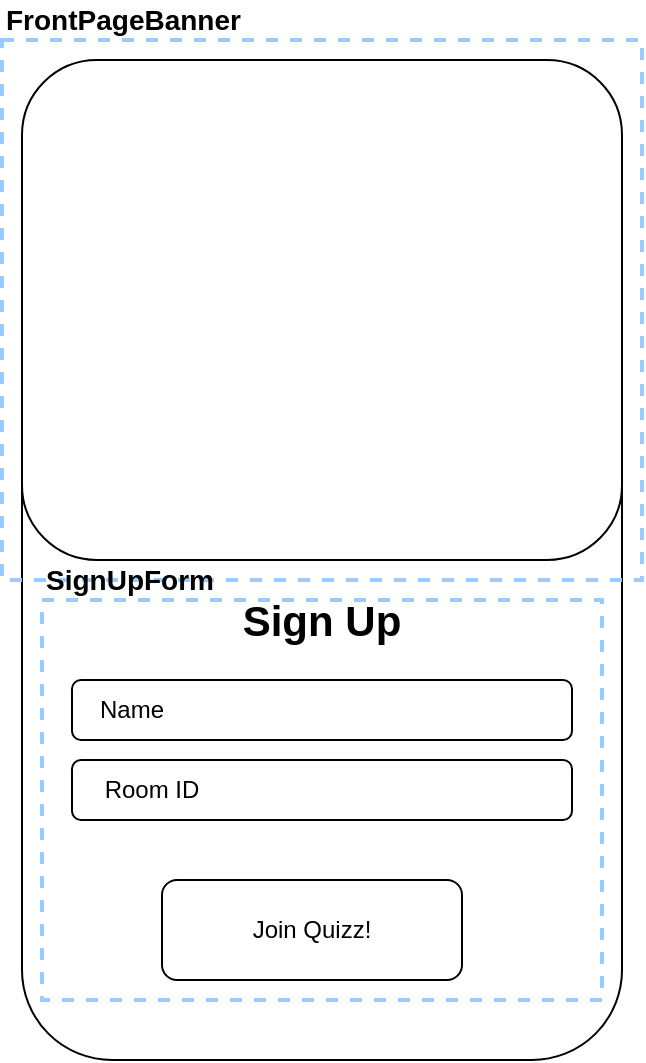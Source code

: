 <mxfile version="13.7.9" type="device" pages="6"><diagram id="DWxs-tbRRaYBz-RWFpRI" name="Sign Up"><mxGraphModel dx="1038" dy="607" grid="1" gridSize="10" guides="1" tooltips="1" connect="1" arrows="1" fold="1" page="1" pageScale="1" pageWidth="850" pageHeight="1100" math="0" shadow="0"><root><mxCell id="0"/><mxCell id="1" parent="0"/><mxCell id="kxOlFoadRcjea3JeMCey-1" value="" style="rounded=1;whiteSpace=wrap;html=1;" parent="1" vertex="1"><mxGeometry x="290" y="80" width="300" height="500" as="geometry"/></mxCell><mxCell id="kxOlFoadRcjea3JeMCey-5" value="" style="rounded=1;whiteSpace=wrap;html=1;align=center;" parent="1" vertex="1"><mxGeometry x="315" y="390" width="250" height="30" as="geometry"/></mxCell><mxCell id="kxOlFoadRcjea3JeMCey-2" value="Name" style="text;html=1;strokeColor=none;fillColor=none;align=center;verticalAlign=middle;whiteSpace=wrap;rounded=0;" parent="1" vertex="1"><mxGeometry x="320" y="395" width="50" height="20" as="geometry"/></mxCell><mxCell id="kxOlFoadRcjea3JeMCey-4" style="edgeStyle=orthogonalEdgeStyle;rounded=0;orthogonalLoop=1;jettySize=auto;html=1;exitX=0.5;exitY=1;exitDx=0;exitDy=0;" parent="1" source="kxOlFoadRcjea3JeMCey-2" target="kxOlFoadRcjea3JeMCey-2" edge="1"><mxGeometry relative="1" as="geometry"/></mxCell><mxCell id="kxOlFoadRcjea3JeMCey-6" value="" style="rounded=1;whiteSpace=wrap;html=1;align=center;" parent="1" vertex="1"><mxGeometry x="315" y="430" width="250" height="30" as="geometry"/></mxCell><mxCell id="kxOlFoadRcjea3JeMCey-3" value="Room ID" style="text;html=1;strokeColor=none;fillColor=none;align=center;verticalAlign=middle;whiteSpace=wrap;rounded=0;" parent="1" vertex="1"><mxGeometry x="315" y="435" width="80" height="20" as="geometry"/></mxCell><mxCell id="kxOlFoadRcjea3JeMCey-7" value="" style="rounded=1;whiteSpace=wrap;html=1;align=center;" parent="1" vertex="1"><mxGeometry x="360" y="490" width="150" height="50" as="geometry"/></mxCell><mxCell id="kxOlFoadRcjea3JeMCey-8" value="Join Quizz!" style="text;html=1;strokeColor=none;fillColor=none;align=center;verticalAlign=middle;whiteSpace=wrap;rounded=0;" parent="1" vertex="1"><mxGeometry x="395" y="500" width="80" height="30" as="geometry"/></mxCell><mxCell id="kxOlFoadRcjea3JeMCey-9" value="" style="rounded=1;whiteSpace=wrap;html=1;align=center;" parent="1" vertex="1"><mxGeometry x="290" y="80" width="300" height="250" as="geometry"/></mxCell><mxCell id="kxOlFoadRcjea3JeMCey-10" value="&lt;font style=&quot;font-size: 21px&quot;&gt;&lt;b&gt;Sign Up&lt;/b&gt;&lt;/font&gt;" style="text;html=1;strokeColor=none;fillColor=none;align=center;verticalAlign=middle;whiteSpace=wrap;rounded=0;" parent="1" vertex="1"><mxGeometry x="395" y="340" width="90" height="40" as="geometry"/></mxCell><mxCell id="hAoKnXXK2Ncc-kwG_4lr-1" value="&lt;br&gt;" style="rounded=0;whiteSpace=wrap;html=1;dashed=1;fillColor=none;strokeWidth=2;strokeColor=#99ccFF;align=left;verticalAlign=top;fontSize=14;fontStyle=1" vertex="1" parent="1"><mxGeometry x="300" y="350" width="280" height="200" as="geometry"/></mxCell><mxCell id="FtVHtXlHP-AQsnc-KEXa-1" value="" style="rounded=0;whiteSpace=wrap;html=1;dashed=1;fillColor=none;strokeWidth=2;strokeColor=#99ccFF;align=left;verticalAlign=top;" vertex="1" parent="1"><mxGeometry x="280" y="70" width="320" height="270" as="geometry"/></mxCell><mxCell id="FtVHtXlHP-AQsnc-KEXa-2" value="FrontPageBanner" style="text;html=1;strokeColor=none;fillColor=none;align=left;verticalAlign=middle;whiteSpace=wrap;rounded=0;dashed=1;fontSize=14;fontStyle=1" vertex="1" parent="1"><mxGeometry x="280" y="50" width="190" height="20" as="geometry"/></mxCell><mxCell id="FtVHtXlHP-AQsnc-KEXa-3" value="SignUpForm" style="text;html=1;strokeColor=none;fillColor=none;align=left;verticalAlign=middle;whiteSpace=wrap;rounded=0;dashed=1;fontSize=14;fontStyle=1" vertex="1" parent="1"><mxGeometry x="300" y="330" width="190" height="20" as="geometry"/></mxCell></root></mxGraphModel></diagram><diagram id="31zt-yPbX3ccmVlTaF7Q" name="Waiting"><mxGraphModel dx="1038" dy="607" grid="1" gridSize="10" guides="1" tooltips="1" connect="1" arrows="1" fold="1" page="1" pageScale="1" pageWidth="850" pageHeight="1100" math="0" shadow="0"><root><mxCell id="AJuKTpqamPFoBAmO5ua0-0"/><mxCell id="AJuKTpqamPFoBAmO5ua0-1" parent="AJuKTpqamPFoBAmO5ua0-0"/><mxCell id="Er1HAemuvcZR3gRMZl_a-0" value="" style="rounded=1;whiteSpace=wrap;html=1;" parent="AJuKTpqamPFoBAmO5ua0-1" vertex="1"><mxGeometry x="260" y="90" width="300" height="500" as="geometry"/></mxCell><mxCell id="Er1HAemuvcZR3gRMZl_a-1" style="edgeStyle=orthogonalEdgeStyle;rounded=0;orthogonalLoop=1;jettySize=auto;html=1;exitX=0.5;exitY=1;exitDx=0;exitDy=0;" parent="AJuKTpqamPFoBAmO5ua0-1" edge="1"><mxGeometry relative="1" as="geometry"><mxPoint x="315" y="425" as="sourcePoint"/><mxPoint x="315" y="425" as="targetPoint"/></mxGeometry></mxCell><mxCell id="Er1HAemuvcZR3gRMZl_a-2" value="" style="rounded=1;whiteSpace=wrap;html=1;align=center;" parent="AJuKTpqamPFoBAmO5ua0-1" vertex="1"><mxGeometry x="260" y="90" width="300" height="250" as="geometry"/></mxCell><mxCell id="Er1HAemuvcZR3gRMZl_a-3" value="&lt;font style=&quot;font-size: 21px&quot;&gt;&lt;b&gt;Waiting for quizzmaster...&lt;/b&gt;&lt;/font&gt;" style="text;html=1;strokeColor=none;fillColor=none;align=center;verticalAlign=middle;whiteSpace=wrap;rounded=0;" parent="AJuKTpqamPFoBAmO5ua0-1" vertex="1"><mxGeometry x="332.5" y="400" width="155" height="40" as="geometry"/></mxCell><mxCell id="Er1HAemuvcZR3gRMZl_a-4" value="" style="pointerEvents=1;shadow=0;dashed=0;html=1;strokeColor=none;fillColor=#505050;labelPosition=center;verticalLabelPosition=bottom;verticalAlign=top;outlineConnect=0;align=center;shape=mxgraph.office.concepts.clock;rounded=1;" parent="AJuKTpqamPFoBAmO5ua0-1" vertex="1"><mxGeometry x="368.5" y="460" width="83" height="80" as="geometry"/></mxCell><mxCell id="zTnI4zql7e9UCE_fiFXM-0" value="" style="rounded=0;whiteSpace=wrap;html=1;dashed=1;fillColor=none;strokeWidth=2;strokeColor=#99ccFF;align=left;verticalAlign=top;" vertex="1" parent="AJuKTpqamPFoBAmO5ua0-1"><mxGeometry x="250" y="80" width="320" height="270" as="geometry"/></mxCell><mxCell id="zTnI4zql7e9UCE_fiFXM-1" value="" style="rounded=0;whiteSpace=wrap;html=1;dashed=1;fillColor=none;strokeWidth=2;strokeColor=#99ccFF;align=left;verticalAlign=top;" vertex="1" parent="AJuKTpqamPFoBAmO5ua0-1"><mxGeometry x="330" y="390" width="160" height="160" as="geometry"/></mxCell><mxCell id="zTnI4zql7e9UCE_fiFXM-2" value="FrontPageBanner" style="text;html=1;strokeColor=none;fillColor=none;align=left;verticalAlign=middle;whiteSpace=wrap;rounded=0;dashed=1;fontSize=14;fontStyle=1" vertex="1" parent="AJuKTpqamPFoBAmO5ua0-1"><mxGeometry x="250" y="60" width="190" height="20" as="geometry"/></mxCell><mxCell id="zTnI4zql7e9UCE_fiFXM-3" value="WaitingClock" style="text;html=1;strokeColor=none;fillColor=none;align=left;verticalAlign=middle;whiteSpace=wrap;rounded=0;dashed=1;fontSize=14;fontStyle=1" vertex="1" parent="AJuKTpqamPFoBAmO5ua0-1"><mxGeometry x="330" y="370" width="190" height="20" as="geometry"/></mxCell><mxCell id="zTnI4zql7e9UCE_fiFXM-4" style="edgeStyle=orthogonalEdgeStyle;rounded=0;orthogonalLoop=1;jettySize=auto;html=1;exitX=0.5;exitY=1;exitDx=0;exitDy=0;fontSize=14;" edge="1" parent="AJuKTpqamPFoBAmO5ua0-1" source="Er1HAemuvcZR3gRMZl_a-3" target="Er1HAemuvcZR3gRMZl_a-3"><mxGeometry relative="1" as="geometry"/></mxCell></root></mxGraphModel></diagram><diagram id="KAcMLl152iG_gB-ZdjuH" name="Question"><mxGraphModel dx="1038" dy="607" grid="1" gridSize="10" guides="1" tooltips="1" connect="1" arrows="1" fold="1" page="1" pageScale="1" pageWidth="850" pageHeight="1100" math="0" shadow="0"><root><mxCell id="2DShCNeDE2zlejE5iflp-0"/><mxCell id="2DShCNeDE2zlejE5iflp-1" parent="2DShCNeDE2zlejE5iflp-0"/><mxCell id="2DShCNeDE2zlejE5iflp-2" value="" style="rounded=1;whiteSpace=wrap;html=1;" parent="2DShCNeDE2zlejE5iflp-1" vertex="1"><mxGeometry x="280" y="70" width="300" height="500" as="geometry"/></mxCell><mxCell id="2DShCNeDE2zlejE5iflp-3" style="edgeStyle=orthogonalEdgeStyle;rounded=0;orthogonalLoop=1;jettySize=auto;html=1;exitX=0.5;exitY=1;exitDx=0;exitDy=0;" parent="2DShCNeDE2zlejE5iflp-1" edge="1"><mxGeometry relative="1" as="geometry"><mxPoint x="330" y="415" as="sourcePoint"/><mxPoint x="330" y="415" as="targetPoint"/></mxGeometry></mxCell><mxCell id="2DShCNeDE2zlejE5iflp-5" value="&lt;font size=&quot;1&quot;&gt;&lt;b style=&quot;font-size: 17px&quot;&gt;Question 1:&lt;/b&gt;&lt;/font&gt;" style="text;html=1;strokeColor=none;fillColor=none;align=center;verticalAlign=middle;whiteSpace=wrap;rounded=0;" parent="2DShCNeDE2zlejE5iflp-1" vertex="1"><mxGeometry x="260" y="150" width="155" height="20" as="geometry"/></mxCell><mxCell id="vtyU7WNcpcVTXvQE7oWh-1" value="Score: 10" style="text;html=1;strokeColor=none;fillColor=none;align=center;verticalAlign=middle;whiteSpace=wrap;rounded=0;" parent="2DShCNeDE2zlejE5iflp-1" vertex="1"><mxGeometry x="490" y="100" width="70" height="20" as="geometry"/></mxCell><mxCell id="A3LfzYYqOqbqcgU3NayN-0" value="" style="html=1;shadow=0;dashed=0;shape=mxgraph.bootstrap.rrect;rSize=5;fillColor=#E9ECEF;strokeColor=none;rounded=1;align=center;" parent="2DShCNeDE2zlejE5iflp-1" vertex="1"><mxGeometry x="290" y="170" width="270" height="10" as="geometry"/></mxCell><mxCell id="A3LfzYYqOqbqcgU3NayN-1" value="" style="html=1;shadow=0;dashed=0;shape=mxgraph.bootstrap.leftButton;rSize=5;fillColor=#33A64C;strokeColor=none;resizeHeight=1;" parent="A3LfzYYqOqbqcgU3NayN-0" vertex="1"><mxGeometry width="250" height="10" relative="1" as="geometry"/></mxCell><mxCell id="A3LfzYYqOqbqcgU3NayN-2" style="edgeStyle=orthogonalEdgeStyle;rounded=0;orthogonalLoop=1;jettySize=auto;html=1;exitX=0.5;exitY=1;exitDx=0;exitDy=0;" parent="2DShCNeDE2zlejE5iflp-1" source="2DShCNeDE2zlejE5iflp-5" target="2DShCNeDE2zlejE5iflp-5" edge="1"><mxGeometry relative="1" as="geometry"/></mxCell><mxCell id="A3LfzYYqOqbqcgU3NayN-3" value="&lt;font style=&quot;font-size: 16px&quot;&gt;Hoeveel tenen heeft Donald Trump op zondagmorgen?&lt;/font&gt;" style="text;html=1;strokeColor=none;fillColor=none;align=center;verticalAlign=middle;whiteSpace=wrap;rounded=0;" parent="2DShCNeDE2zlejE5iflp-1" vertex="1"><mxGeometry x="320" y="300" width="220" height="40" as="geometry"/></mxCell><mxCell id="A3LfzYYqOqbqcgU3NayN-7" value="" style="rounded=1;whiteSpace=wrap;html=1;align=center;fillColor=#f5f5f5;strokeColor=#666666;fontColor=#333333;" parent="2DShCNeDE2zlejE5iflp-1" vertex="1"><mxGeometry x="320" y="350" width="220" height="30" as="geometry"/></mxCell><mxCell id="A3LfzYYqOqbqcgU3NayN-8" value="" style="ellipse;whiteSpace=wrap;html=1;rounded=1;align=center;" parent="2DShCNeDE2zlejE5iflp-1" vertex="1"><mxGeometry x="510" y="500" width="50" height="50" as="geometry"/></mxCell><mxCell id="A3LfzYYqOqbqcgU3NayN-12" value="" style="triangle;whiteSpace=wrap;html=1;rounded=1;align=center;rotation=-90;" parent="2DShCNeDE2zlejE5iflp-1" vertex="1"><mxGeometry x="522.5" y="506" width="25" height="30" as="geometry"/></mxCell><mxCell id="kSEPT7oR1KNm89Q9Kaps-0" value="" style="rounded=0;whiteSpace=wrap;html=1;dashed=1;fillColor=none;strokeWidth=2;strokeColor=#99ccFF;align=left;verticalAlign=top;" vertex="1" parent="2DShCNeDE2zlejE5iflp-1"><mxGeometry x="290" y="150" width="280" height="40" as="geometry"/></mxCell><mxCell id="kSEPT7oR1KNm89Q9Kaps-1" value="QuestionProgressBar" style="text;html=1;strokeColor=none;fillColor=none;align=left;verticalAlign=middle;whiteSpace=wrap;rounded=0;dashed=1;fontSize=14;fontStyle=1" vertex="1" parent="2DShCNeDE2zlejE5iflp-1"><mxGeometry x="290" y="130" width="190" height="20" as="geometry"/></mxCell><mxCell id="kSEPT7oR1KNm89Q9Kaps-2" value="" style="rounded=0;whiteSpace=wrap;html=1;dashed=1;fillColor=none;strokeWidth=2;strokeColor=#99ccFF;align=left;verticalAlign=top;" vertex="1" parent="2DShCNeDE2zlejE5iflp-1"><mxGeometry x="310" y="290" width="240" height="100" as="geometry"/></mxCell><mxCell id="kSEPT7oR1KNm89Q9Kaps-3" value="QuestionSubmitForm" style="text;html=1;strokeColor=none;fillColor=none;align=left;verticalAlign=middle;whiteSpace=wrap;rounded=0;dashed=1;fontSize=14;fontStyle=1" vertex="1" parent="2DShCNeDE2zlejE5iflp-1"><mxGeometry x="310" y="270" width="190" height="20" as="geometry"/></mxCell><mxCell id="kSEPT7oR1KNm89Q9Kaps-4" value="" style="rounded=0;whiteSpace=wrap;html=1;dashed=1;fillColor=none;strokeWidth=2;strokeColor=#99ccFF;align=left;verticalAlign=top;" vertex="1" parent="2DShCNeDE2zlejE5iflp-1"><mxGeometry x="500" y="490" width="70" height="70" as="geometry"/></mxCell><mxCell id="kSEPT7oR1KNm89Q9Kaps-5" value="SubmitButton" style="text;html=1;strokeColor=none;fillColor=none;align=right;verticalAlign=middle;whiteSpace=wrap;rounded=0;dashed=1;fontSize=14;fontStyle=1" vertex="1" parent="2DShCNeDE2zlejE5iflp-1"><mxGeometry x="470" y="470" width="100" height="20" as="geometry"/></mxCell><mxCell id="kSEPT7oR1KNm89Q9Kaps-6" value="" style="rounded=0;whiteSpace=wrap;html=1;dashed=1;fillColor=none;strokeWidth=2;strokeColor=#99ccFF;align=right;verticalAlign=top;" vertex="1" parent="2DShCNeDE2zlejE5iflp-1"><mxGeometry x="490" y="100" width="70" height="20" as="geometry"/></mxCell><mxCell id="kSEPT7oR1KNm89Q9Kaps-7" value="Score" style="text;html=1;strokeColor=none;fillColor=none;align=right;verticalAlign=middle;whiteSpace=wrap;rounded=0;dashed=1;fontSize=14;fontStyle=1" vertex="1" parent="2DShCNeDE2zlejE5iflp-1"><mxGeometry x="370" y="80" width="190" height="20" as="geometry"/></mxCell></root></mxGraphModel></diagram><diagram id="LCtwiH9WcRGpZIPyCUW_" name="Answer submitted"><mxGraphModel dx="1038" dy="607" grid="1" gridSize="10" guides="1" tooltips="1" connect="1" arrows="1" fold="1" page="1" pageScale="1" pageWidth="850" pageHeight="1100" math="0" shadow="0"><root><mxCell id="Q_bctTNUvteK5_LQ5g-y-0"/><mxCell id="Q_bctTNUvteK5_LQ5g-y-1" parent="Q_bctTNUvteK5_LQ5g-y-0"/><mxCell id="KcUvdOUxx5k7zI4OGz1I-0" value="" style="rounded=1;whiteSpace=wrap;html=1;" parent="Q_bctTNUvteK5_LQ5g-y-1" vertex="1"><mxGeometry x="280" y="70" width="300" height="500" as="geometry"/></mxCell><mxCell id="KcUvdOUxx5k7zI4OGz1I-11" value="" style="ellipse;whiteSpace=wrap;html=1;rounded=1;align=center;fillColor=#dae8fc;strokeColor=#6c8ebf;" parent="Q_bctTNUvteK5_LQ5g-y-1" vertex="1"><mxGeometry x="300" y="240" width="260" height="260" as="geometry"/></mxCell><mxCell id="KcUvdOUxx5k7zI4OGz1I-1" style="edgeStyle=orthogonalEdgeStyle;rounded=0;orthogonalLoop=1;jettySize=auto;html=1;exitX=0.5;exitY=1;exitDx=0;exitDy=0;" parent="Q_bctTNUvteK5_LQ5g-y-1" edge="1"><mxGeometry relative="1" as="geometry"><mxPoint x="330" y="415" as="sourcePoint"/><mxPoint x="330" y="415" as="targetPoint"/></mxGeometry></mxCell><mxCell id="KcUvdOUxx5k7zI4OGz1I-2" value="&lt;font size=&quot;1&quot;&gt;&lt;b style=&quot;font-size: 17px&quot;&gt;Question 1:&lt;/b&gt;&lt;/font&gt;" style="text;html=1;strokeColor=none;fillColor=none;align=center;verticalAlign=middle;whiteSpace=wrap;rounded=0;" parent="Q_bctTNUvteK5_LQ5g-y-1" vertex="1"><mxGeometry x="260" y="150" width="155" height="20" as="geometry"/></mxCell><mxCell id="KcUvdOUxx5k7zI4OGz1I-3" value="Score: 10" style="text;html=1;strokeColor=none;fillColor=none;align=center;verticalAlign=middle;whiteSpace=wrap;rounded=0;" parent="Q_bctTNUvteK5_LQ5g-y-1" vertex="1"><mxGeometry x="490" y="100" width="70" height="20" as="geometry"/></mxCell><mxCell id="KcUvdOUxx5k7zI4OGz1I-4" value="" style="html=1;shadow=0;dashed=0;shape=mxgraph.bootstrap.rrect;rSize=5;fillColor=#E9ECEF;strokeColor=none;rounded=1;align=center;" parent="Q_bctTNUvteK5_LQ5g-y-1" vertex="1"><mxGeometry x="290" y="170" width="270" height="10" as="geometry"/></mxCell><mxCell id="KcUvdOUxx5k7zI4OGz1I-5" value="" style="html=1;shadow=0;dashed=0;shape=mxgraph.bootstrap.leftButton;rSize=5;fillColor=#33A64C;strokeColor=none;resizeHeight=1;" parent="KcUvdOUxx5k7zI4OGz1I-4" vertex="1"><mxGeometry width="250" height="10" relative="1" as="geometry"/></mxCell><mxCell id="KcUvdOUxx5k7zI4OGz1I-6" style="edgeStyle=orthogonalEdgeStyle;rounded=0;orthogonalLoop=1;jettySize=auto;html=1;exitX=0.5;exitY=1;exitDx=0;exitDy=0;" parent="Q_bctTNUvteK5_LQ5g-y-1" source="KcUvdOUxx5k7zI4OGz1I-2" target="KcUvdOUxx5k7zI4OGz1I-2" edge="1"><mxGeometry relative="1" as="geometry"/></mxCell><mxCell id="KcUvdOUxx5k7zI4OGz1I-7" value="&lt;font style=&quot;font-size: 16px&quot;&gt;Hoeveel tenen heeft Donald Trump op zondagmorgen?&lt;br&gt;&lt;br&gt;39&lt;br&gt;&lt;/font&gt;" style="text;html=1;strokeColor=none;fillColor=none;align=center;verticalAlign=middle;whiteSpace=wrap;rounded=0;" parent="Q_bctTNUvteK5_LQ5g-y-1" vertex="1"><mxGeometry x="320" y="300" width="220" height="140" as="geometry"/></mxCell><mxCell id="KcUvdOUxx5k7zI4OGz1I-9" value="" style="ellipse;whiteSpace=wrap;html=1;rounded=1;align=center;" parent="Q_bctTNUvteK5_LQ5g-y-1" vertex="1"><mxGeometry x="510" y="500" width="50" height="50" as="geometry"/></mxCell><mxCell id="KcUvdOUxx5k7zI4OGz1I-10" value="" style="triangle;whiteSpace=wrap;html=1;rounded=1;align=center;rotation=-180;" parent="Q_bctTNUvteK5_LQ5g-y-1" vertex="1"><mxGeometry x="522.5" y="510" width="25" height="30" as="geometry"/></mxCell><mxCell id="O7gZjANfDs5uPLlyXrJA-0" value="" style="rounded=0;whiteSpace=wrap;html=1;dashed=1;fillColor=none;strokeWidth=2;strokeColor=#99ccFF;align=right;verticalAlign=top;" vertex="1" parent="Q_bctTNUvteK5_LQ5g-y-1"><mxGeometry x="490" y="100" width="70" height="20" as="geometry"/></mxCell><mxCell id="O7gZjANfDs5uPLlyXrJA-1" value="Score" style="text;html=1;strokeColor=none;fillColor=none;align=right;verticalAlign=middle;whiteSpace=wrap;rounded=0;dashed=1;fontSize=14;fontStyle=1" vertex="1" parent="Q_bctTNUvteK5_LQ5g-y-1"><mxGeometry x="370" y="80" width="190" height="20" as="geometry"/></mxCell><mxCell id="n0GrU-KGXjIAgSdQNCIk-0" value="" style="rounded=0;whiteSpace=wrap;html=1;dashed=1;fillColor=none;strokeWidth=2;strokeColor=#99ccFF;align=left;verticalAlign=top;" vertex="1" parent="Q_bctTNUvteK5_LQ5g-y-1"><mxGeometry x="290" y="150" width="280" height="40" as="geometry"/></mxCell><mxCell id="n0GrU-KGXjIAgSdQNCIk-1" value="QuestionProgressBar" style="text;html=1;strokeColor=none;fillColor=none;align=left;verticalAlign=middle;whiteSpace=wrap;rounded=0;dashed=1;fontSize=14;fontStyle=1" vertex="1" parent="Q_bctTNUvteK5_LQ5g-y-1"><mxGeometry x="290" y="130" width="190" height="20" as="geometry"/></mxCell><mxCell id="dPlpuLsKuMDfRVmsjmqh-0" value="" style="rounded=0;whiteSpace=wrap;html=1;dashed=1;fillColor=none;strokeWidth=2;strokeColor=#99ccFF;align=left;verticalAlign=top;" vertex="1" parent="Q_bctTNUvteK5_LQ5g-y-1"><mxGeometry x="500" y="490" width="70" height="70" as="geometry"/></mxCell><mxCell id="dPlpuLsKuMDfRVmsjmqh-1" value="ResubmitButton" style="text;html=1;strokeColor=none;fillColor=none;align=right;verticalAlign=middle;whiteSpace=wrap;rounded=0;dashed=1;fontSize=14;fontStyle=1" vertex="1" parent="Q_bctTNUvteK5_LQ5g-y-1"><mxGeometry x="450" y="470" width="120" height="20" as="geometry"/></mxCell><mxCell id="v354SlQ_FuIQ5utJQ44C-0" value="" style="rounded=0;whiteSpace=wrap;html=1;dashed=1;fillColor=none;strokeWidth=2;strokeColor=#99ccFF;align=left;verticalAlign=top;" vertex="1" parent="Q_bctTNUvteK5_LQ5g-y-1"><mxGeometry x="290" y="240" width="280" height="230" as="geometry"/></mxCell><mxCell id="v354SlQ_FuIQ5utJQ44C-1" value="QuestionAnswerInfo" style="text;html=1;strokeColor=none;fillColor=none;align=left;verticalAlign=middle;whiteSpace=wrap;rounded=0;dashed=1;fontSize=14;fontStyle=1" vertex="1" parent="Q_bctTNUvteK5_LQ5g-y-1"><mxGeometry x="290" y="220" width="280" height="20" as="geometry"/></mxCell></root></mxGraphModel></diagram><diagram id="BDn8vbskOXVJwN0y5q8K" name="Incorrect answer"><mxGraphModel dx="1038" dy="607" grid="1" gridSize="10" guides="1" tooltips="1" connect="1" arrows="1" fold="1" page="1" pageScale="1" pageWidth="850" pageHeight="1100" math="0" shadow="0"><root><mxCell id="UZiChC5-2R3lb5oSH573-0"/><mxCell id="UZiChC5-2R3lb5oSH573-1" parent="UZiChC5-2R3lb5oSH573-0"/><mxCell id="NcVp0dY4F7oDLXoROF3d-0" value="" style="rounded=1;whiteSpace=wrap;html=1;" parent="UZiChC5-2R3lb5oSH573-1" vertex="1"><mxGeometry x="280" y="70" width="300" height="500" as="geometry"/></mxCell><mxCell id="NcVp0dY4F7oDLXoROF3d-1" value="" style="ellipse;whiteSpace=wrap;html=1;rounded=1;align=center;fillColor=#f8cecc;strokeColor=#b85450;" parent="UZiChC5-2R3lb5oSH573-1" vertex="1"><mxGeometry x="300" y="240" width="260" height="260" as="geometry"/></mxCell><mxCell id="NcVp0dY4F7oDLXoROF3d-2" style="edgeStyle=orthogonalEdgeStyle;rounded=0;orthogonalLoop=1;jettySize=auto;html=1;exitX=0.5;exitY=1;exitDx=0;exitDy=0;" parent="UZiChC5-2R3lb5oSH573-1" edge="1"><mxGeometry relative="1" as="geometry"><mxPoint x="330" y="415" as="sourcePoint"/><mxPoint x="330" y="415" as="targetPoint"/></mxGeometry></mxCell><mxCell id="NcVp0dY4F7oDLXoROF3d-3" value="&lt;font size=&quot;1&quot;&gt;&lt;b style=&quot;font-size: 17px&quot;&gt;Question 1:&lt;/b&gt;&lt;/font&gt;" style="text;html=1;strokeColor=none;fillColor=none;align=center;verticalAlign=middle;whiteSpace=wrap;rounded=0;" parent="UZiChC5-2R3lb5oSH573-1" vertex="1"><mxGeometry x="260" y="150" width="155" height="20" as="geometry"/></mxCell><mxCell id="NcVp0dY4F7oDLXoROF3d-4" value="Score: 10" style="text;html=1;strokeColor=none;fillColor=none;align=center;verticalAlign=middle;whiteSpace=wrap;rounded=0;" parent="UZiChC5-2R3lb5oSH573-1" vertex="1"><mxGeometry x="490" y="100" width="70" height="20" as="geometry"/></mxCell><mxCell id="NcVp0dY4F7oDLXoROF3d-5" value="" style="html=1;shadow=0;dashed=0;shape=mxgraph.bootstrap.rrect;rSize=5;fillColor=#E9ECEF;strokeColor=none;rounded=1;align=center;" parent="UZiChC5-2R3lb5oSH573-1" vertex="1"><mxGeometry x="290" y="170" width="270" height="10" as="geometry"/></mxCell><mxCell id="NcVp0dY4F7oDLXoROF3d-6" value="" style="html=1;shadow=0;dashed=0;shape=mxgraph.bootstrap.leftButton;rSize=5;fillColor=#33A64C;strokeColor=none;resizeHeight=1;" parent="NcVp0dY4F7oDLXoROF3d-5" vertex="1"><mxGeometry width="250" height="10" relative="1" as="geometry"/></mxCell><mxCell id="NcVp0dY4F7oDLXoROF3d-7" style="edgeStyle=orthogonalEdgeStyle;rounded=0;orthogonalLoop=1;jettySize=auto;html=1;exitX=0.5;exitY=1;exitDx=0;exitDy=0;" parent="UZiChC5-2R3lb5oSH573-1" source="NcVp0dY4F7oDLXoROF3d-3" target="NcVp0dY4F7oDLXoROF3d-3" edge="1"><mxGeometry relative="1" as="geometry"/></mxCell><mxCell id="NcVp0dY4F7oDLXoROF3d-8" value="&lt;font style=&quot;font-size: 16px&quot;&gt;Hoeveel tenen heeft Donald Trump op zondagmorgen?&lt;br&gt;&lt;/font&gt;" style="text;html=1;strokeColor=none;fillColor=none;align=center;verticalAlign=middle;whiteSpace=wrap;rounded=0;" parent="UZiChC5-2R3lb5oSH573-1" vertex="1"><mxGeometry x="320" y="320" width="220" height="70" as="geometry"/></mxCell><mxCell id="C-qqjSQ0c6fI5F3HJrzR-0" value="&lt;font style=&quot;font-size: 16px&quot;&gt;&lt;strike&gt;39&lt;/strike&gt;&lt;/font&gt;" style="text;html=1;strokeColor=none;fillColor=none;align=center;verticalAlign=middle;whiteSpace=wrap;rounded=0;" parent="UZiChC5-2R3lb5oSH573-1" vertex="1"><mxGeometry x="410" y="390" width="40" height="20" as="geometry"/></mxCell><mxCell id="C-qqjSQ0c6fI5F3HJrzR-2" value="&lt;font size=&quot;1&quot;&gt;&lt;b style=&quot;font-size: 21px&quot;&gt;11!&lt;/b&gt;&lt;/font&gt;" style="text;html=1;strokeColor=none;fillColor=none;align=center;verticalAlign=middle;whiteSpace=wrap;rounded=0;" parent="UZiChC5-2R3lb5oSH573-1" vertex="1"><mxGeometry x="390" y="410" width="80" height="50" as="geometry"/></mxCell><mxCell id="j5dEfp4oti7bo7ecN49d-0" value="" style="rounded=0;whiteSpace=wrap;html=1;dashed=1;fillColor=none;strokeWidth=2;strokeColor=#99ccFF;align=right;verticalAlign=top;" vertex="1" parent="UZiChC5-2R3lb5oSH573-1"><mxGeometry x="490" y="100" width="70" height="20" as="geometry"/></mxCell><mxCell id="j5dEfp4oti7bo7ecN49d-1" value="Score" style="text;html=1;strokeColor=none;fillColor=none;align=right;verticalAlign=middle;whiteSpace=wrap;rounded=0;dashed=1;fontSize=14;fontStyle=1" vertex="1" parent="UZiChC5-2R3lb5oSH573-1"><mxGeometry x="370" y="80" width="190" height="20" as="geometry"/></mxCell><mxCell id="-r4eVNG08_OUuRqgo4uv-0" value="" style="rounded=0;whiteSpace=wrap;html=1;dashed=1;fillColor=none;strokeWidth=2;strokeColor=#99ccFF;align=left;verticalAlign=top;" vertex="1" parent="UZiChC5-2R3lb5oSH573-1"><mxGeometry x="290" y="150" width="280" height="40" as="geometry"/></mxCell><mxCell id="-r4eVNG08_OUuRqgo4uv-1" value="QuestionProgressBar" style="text;html=1;strokeColor=none;fillColor=none;align=left;verticalAlign=middle;whiteSpace=wrap;rounded=0;dashed=1;fontSize=14;fontStyle=1" vertex="1" parent="UZiChC5-2R3lb5oSH573-1"><mxGeometry x="290" y="130" width="190" height="20" as="geometry"/></mxCell><mxCell id="evwlsPjhBr-8P0YKxanf-0" value="" style="rounded=0;whiteSpace=wrap;html=1;dashed=1;fillColor=none;strokeWidth=2;strokeColor=#99ccFF;align=left;verticalAlign=top;" vertex="1" parent="UZiChC5-2R3lb5oSH573-1"><mxGeometry x="290" y="240" width="280" height="270" as="geometry"/></mxCell><mxCell id="evwlsPjhBr-8P0YKxanf-1" value="QuestionAnswerInfo" style="text;html=1;strokeColor=none;fillColor=none;align=left;verticalAlign=middle;whiteSpace=wrap;rounded=0;dashed=1;fontSize=14;fontStyle=1" vertex="1" parent="UZiChC5-2R3lb5oSH573-1"><mxGeometry x="290" y="220" width="280" height="20" as="geometry"/></mxCell></root></mxGraphModel></diagram><diagram id="b4CnRhPEeRXDitH_L5AP" name="Correct answer"><mxGraphModel dx="1038" dy="607" grid="1" gridSize="10" guides="1" tooltips="1" connect="1" arrows="1" fold="1" page="1" pageScale="1" pageWidth="850" pageHeight="1100" math="0" shadow="0"><root><mxCell id="xaw9vN5eyAPj_sEC35aF-0"/><mxCell id="xaw9vN5eyAPj_sEC35aF-1" parent="xaw9vN5eyAPj_sEC35aF-0"/><mxCell id="xaw9vN5eyAPj_sEC35aF-2" value="" style="rounded=1;whiteSpace=wrap;html=1;" parent="xaw9vN5eyAPj_sEC35aF-1" vertex="1"><mxGeometry x="280" y="70" width="300" height="500" as="geometry"/></mxCell><mxCell id="xaw9vN5eyAPj_sEC35aF-3" value="" style="ellipse;whiteSpace=wrap;html=1;rounded=1;align=center;fillColor=#d5e8d4;strokeColor=#82b366;" parent="xaw9vN5eyAPj_sEC35aF-1" vertex="1"><mxGeometry x="300" y="240" width="260" height="260" as="geometry"/></mxCell><mxCell id="xaw9vN5eyAPj_sEC35aF-4" style="edgeStyle=orthogonalEdgeStyle;rounded=0;orthogonalLoop=1;jettySize=auto;html=1;exitX=0.5;exitY=1;exitDx=0;exitDy=0;" parent="xaw9vN5eyAPj_sEC35aF-1" edge="1"><mxGeometry relative="1" as="geometry"><mxPoint x="330" y="415" as="sourcePoint"/><mxPoint x="330" y="415" as="targetPoint"/></mxGeometry></mxCell><mxCell id="xaw9vN5eyAPj_sEC35aF-5" value="&lt;font size=&quot;1&quot;&gt;&lt;b style=&quot;font-size: 17px&quot;&gt;Question 1:&lt;/b&gt;&lt;/font&gt;" style="text;html=1;strokeColor=none;fillColor=none;align=center;verticalAlign=middle;whiteSpace=wrap;rounded=0;" parent="xaw9vN5eyAPj_sEC35aF-1" vertex="1"><mxGeometry x="260" y="150" width="155" height="20" as="geometry"/></mxCell><mxCell id="xaw9vN5eyAPj_sEC35aF-6" value="Score: 10" style="text;html=1;strokeColor=none;fillColor=none;align=center;verticalAlign=middle;whiteSpace=wrap;rounded=0;" parent="xaw9vN5eyAPj_sEC35aF-1" vertex="1"><mxGeometry x="490" y="100" width="70" height="20" as="geometry"/></mxCell><mxCell id="xaw9vN5eyAPj_sEC35aF-7" value="" style="html=1;shadow=0;dashed=0;shape=mxgraph.bootstrap.rrect;rSize=5;fillColor=#E9ECEF;strokeColor=none;rounded=1;align=center;" parent="xaw9vN5eyAPj_sEC35aF-1" vertex="1"><mxGeometry x="290" y="170" width="270" height="10" as="geometry"/></mxCell><mxCell id="xaw9vN5eyAPj_sEC35aF-8" value="" style="html=1;shadow=0;dashed=0;shape=mxgraph.bootstrap.leftButton;rSize=5;fillColor=#33A64C;strokeColor=none;resizeHeight=1;" parent="xaw9vN5eyAPj_sEC35aF-7" vertex="1"><mxGeometry width="250" height="10" relative="1" as="geometry"/></mxCell><mxCell id="xaw9vN5eyAPj_sEC35aF-9" style="edgeStyle=orthogonalEdgeStyle;rounded=0;orthogonalLoop=1;jettySize=auto;html=1;exitX=0.5;exitY=1;exitDx=0;exitDy=0;" parent="xaw9vN5eyAPj_sEC35aF-1" source="xaw9vN5eyAPj_sEC35aF-5" target="xaw9vN5eyAPj_sEC35aF-5" edge="1"><mxGeometry relative="1" as="geometry"/></mxCell><mxCell id="xaw9vN5eyAPj_sEC35aF-10" value="&lt;font style=&quot;font-size: 16px&quot;&gt;Hoeveel tenen heeft Donald Trump op zondagmorgen?&lt;br&gt;&lt;/font&gt;" style="text;html=1;strokeColor=none;fillColor=none;align=center;verticalAlign=middle;whiteSpace=wrap;rounded=0;" parent="xaw9vN5eyAPj_sEC35aF-1" vertex="1"><mxGeometry x="320" y="320" width="220" height="70" as="geometry"/></mxCell><mxCell id="xaw9vN5eyAPj_sEC35aF-12" value="&lt;font size=&quot;1&quot;&gt;&lt;b style=&quot;font-size: 21px&quot;&gt;39!&lt;/b&gt;&lt;/font&gt;" style="text;html=1;strokeColor=none;fillColor=none;align=center;verticalAlign=middle;whiteSpace=wrap;rounded=0;" parent="xaw9vN5eyAPj_sEC35aF-1" vertex="1"><mxGeometry x="390" y="380" width="80" height="50" as="geometry"/></mxCell><mxCell id="RFJEDs-crVJtL3M-zmy2-0" value="" style="rounded=0;whiteSpace=wrap;html=1;dashed=1;fillColor=none;strokeWidth=2;strokeColor=#99ccFF;align=right;verticalAlign=top;" vertex="1" parent="xaw9vN5eyAPj_sEC35aF-1"><mxGeometry x="490" y="100" width="70" height="20" as="geometry"/></mxCell><mxCell id="RFJEDs-crVJtL3M-zmy2-1" value="Score" style="text;html=1;strokeColor=none;fillColor=none;align=right;verticalAlign=middle;whiteSpace=wrap;rounded=0;dashed=1;fontSize=14;fontStyle=1" vertex="1" parent="xaw9vN5eyAPj_sEC35aF-1"><mxGeometry x="370" y="80" width="190" height="20" as="geometry"/></mxCell><mxCell id="Pa_5rXBiA7e42F5zC8YR-0" value="" style="rounded=0;whiteSpace=wrap;html=1;dashed=1;fillColor=none;strokeWidth=2;strokeColor=#99ccFF;align=left;verticalAlign=top;" vertex="1" parent="xaw9vN5eyAPj_sEC35aF-1"><mxGeometry x="290" y="150" width="280" height="40" as="geometry"/></mxCell><mxCell id="Pa_5rXBiA7e42F5zC8YR-1" value="QuestionProgressBar" style="text;html=1;strokeColor=none;fillColor=none;align=left;verticalAlign=middle;whiteSpace=wrap;rounded=0;dashed=1;fontSize=14;fontStyle=1" vertex="1" parent="xaw9vN5eyAPj_sEC35aF-1"><mxGeometry x="290" y="130" width="190" height="20" as="geometry"/></mxCell><mxCell id="KGuxuYaZv68Dwhso7K4J-0" value="" style="rounded=0;whiteSpace=wrap;html=1;dashed=1;fillColor=none;strokeWidth=2;strokeColor=#99ccFF;align=left;verticalAlign=top;" vertex="1" parent="xaw9vN5eyAPj_sEC35aF-1"><mxGeometry x="290" y="240" width="280" height="270" as="geometry"/></mxCell><mxCell id="KGuxuYaZv68Dwhso7K4J-1" value="QuestionAnswerInfo" style="text;html=1;strokeColor=none;fillColor=none;align=left;verticalAlign=middle;whiteSpace=wrap;rounded=0;dashed=1;fontSize=14;fontStyle=1" vertex="1" parent="xaw9vN5eyAPj_sEC35aF-1"><mxGeometry x="290" y="220" width="280" height="20" as="geometry"/></mxCell></root></mxGraphModel></diagram></mxfile>